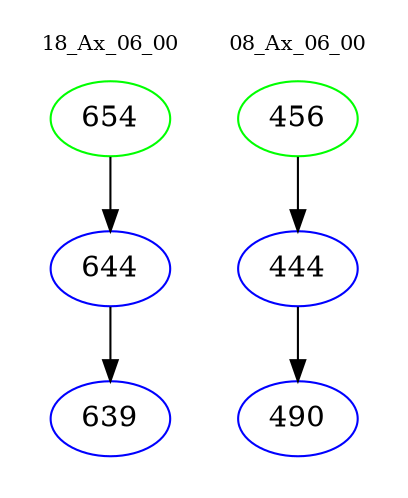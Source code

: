 digraph{
subgraph cluster_0 {
color = white
label = "18_Ax_06_00";
fontsize=10;
T0_654 [label="654", color="green"]
T0_654 -> T0_644 [color="black"]
T0_644 [label="644", color="blue"]
T0_644 -> T0_639 [color="black"]
T0_639 [label="639", color="blue"]
}
subgraph cluster_1 {
color = white
label = "08_Ax_06_00";
fontsize=10;
T1_456 [label="456", color="green"]
T1_456 -> T1_444 [color="black"]
T1_444 [label="444", color="blue"]
T1_444 -> T1_490 [color="black"]
T1_490 [label="490", color="blue"]
}
}
